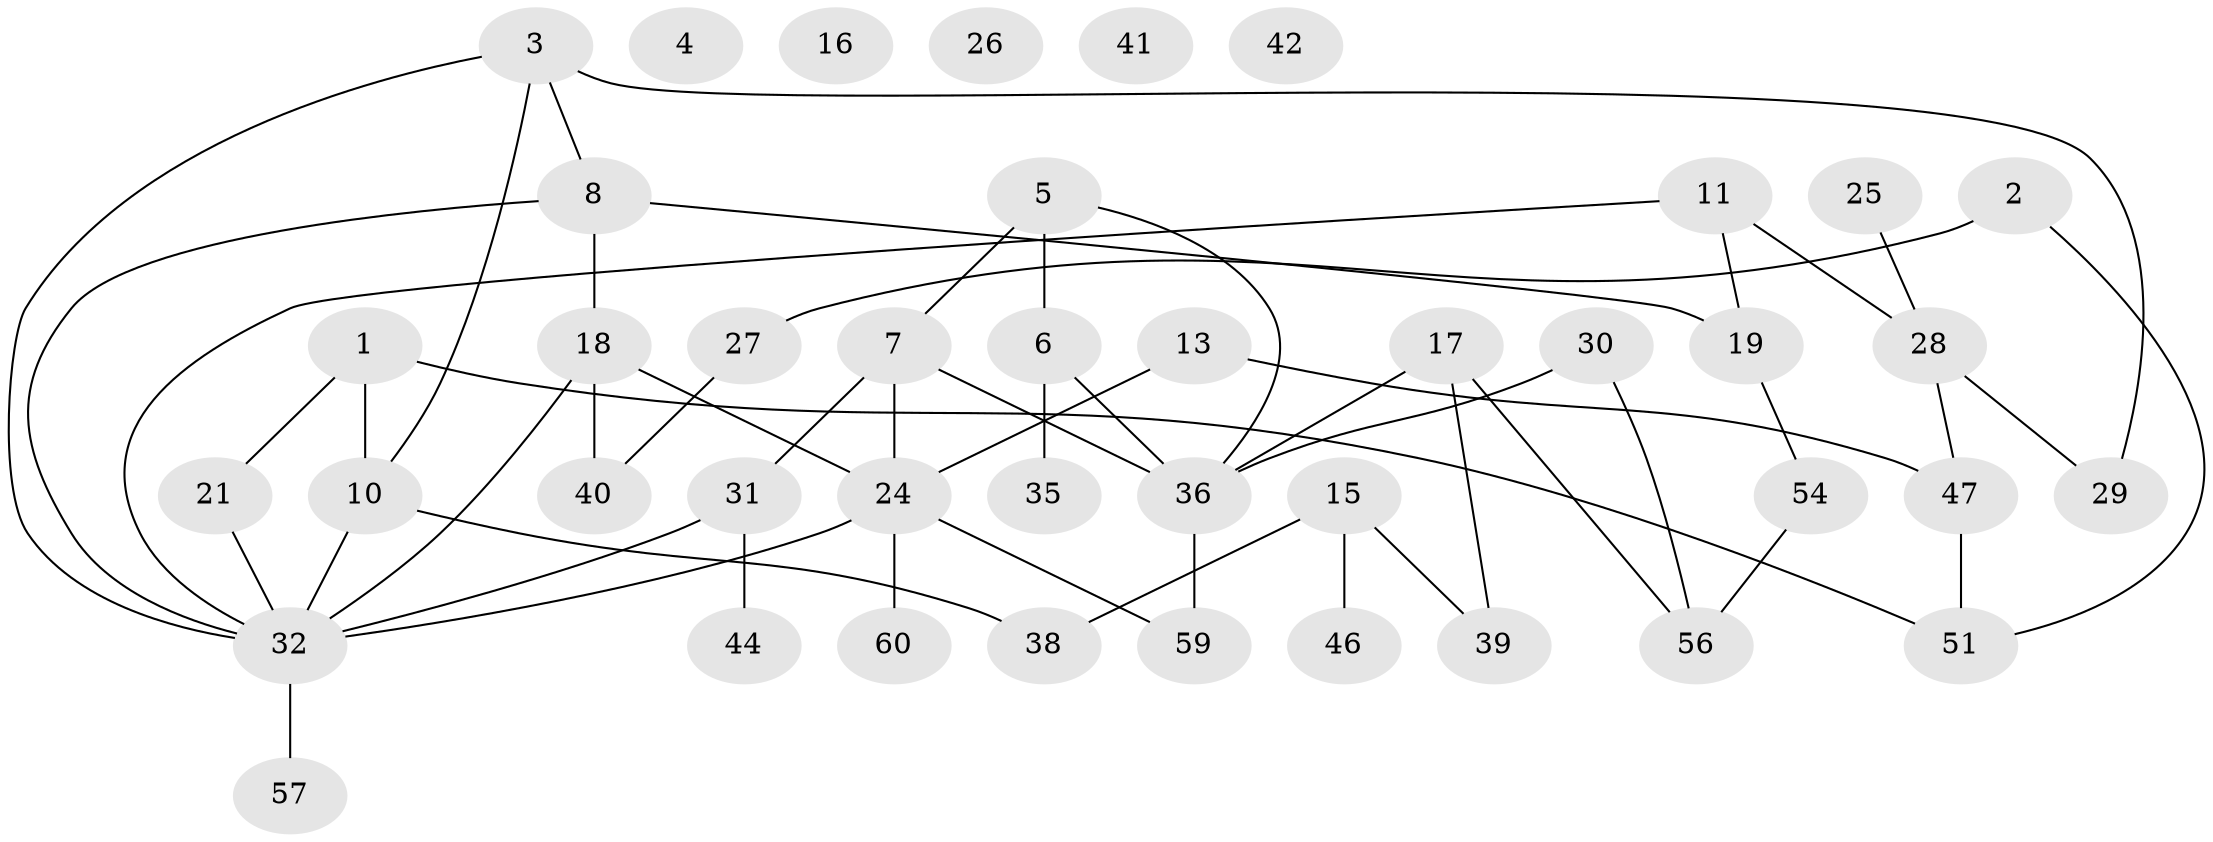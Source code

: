 // Generated by graph-tools (version 1.1) at 2025/23/03/03/25 07:23:25]
// undirected, 42 vertices, 53 edges
graph export_dot {
graph [start="1"]
  node [color=gray90,style=filled];
  1 [super="+22"];
  2 [super="+9"];
  3 [super="+20"];
  4;
  5 [super="+14"];
  6 [super="+33"];
  7;
  8 [super="+12"];
  10 [super="+52"];
  11;
  13;
  15 [super="+48"];
  16;
  17 [super="+55"];
  18 [super="+23"];
  19;
  21 [super="+49"];
  24 [super="+50"];
  25 [super="+37"];
  26;
  27;
  28 [super="+58"];
  29;
  30 [super="+34"];
  31 [super="+53"];
  32 [super="+45"];
  35;
  36 [super="+43"];
  38;
  39;
  40;
  41;
  42;
  44;
  46;
  47;
  51;
  54;
  56;
  57;
  59;
  60;
  1 -- 10;
  1 -- 51;
  1 -- 21;
  2 -- 27;
  2 -- 51;
  3 -- 10;
  3 -- 8;
  3 -- 32;
  3 -- 29;
  5 -- 6;
  5 -- 7;
  5 -- 36;
  6 -- 36;
  6 -- 35;
  7 -- 36;
  7 -- 24;
  7 -- 31;
  8 -- 19;
  8 -- 32;
  8 -- 18;
  10 -- 32;
  10 -- 38;
  11 -- 19;
  11 -- 32;
  11 -- 28;
  13 -- 24;
  13 -- 47;
  15 -- 39;
  15 -- 46;
  15 -- 38;
  17 -- 39;
  17 -- 56;
  17 -- 36;
  18 -- 32;
  18 -- 24;
  18 -- 40;
  19 -- 54;
  21 -- 32;
  24 -- 32;
  24 -- 59;
  24 -- 60;
  25 -- 28;
  27 -- 40;
  28 -- 29;
  28 -- 47;
  30 -- 36;
  30 -- 56;
  31 -- 44;
  31 -- 32;
  32 -- 57;
  36 -- 59;
  47 -- 51;
  54 -- 56;
}

